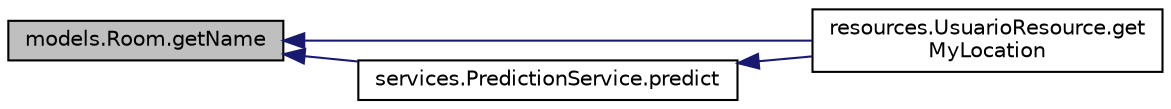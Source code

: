 digraph "models.Room.getName"
{
  edge [fontname="Helvetica",fontsize="10",labelfontname="Helvetica",labelfontsize="10"];
  node [fontname="Helvetica",fontsize="10",shape=record];
  rankdir="LR";
  Node11 [label="models.Room.getName",height=0.2,width=0.4,color="black", fillcolor="grey75", style="filled", fontcolor="black"];
  Node11 -> Node12 [dir="back",color="midnightblue",fontsize="10",style="solid",fontname="Helvetica"];
  Node12 [label="resources.UsuarioResource.get\lMyLocation",height=0.2,width=0.4,color="black", fillcolor="white", style="filled",URL="$classresources_1_1_usuario_resource.html#abb4d2cd5e8c87d1bfe9216a8836be338"];
  Node11 -> Node13 [dir="back",color="midnightblue",fontsize="10",style="solid",fontname="Helvetica"];
  Node13 [label="services.PredictionService.predict",height=0.2,width=0.4,color="black", fillcolor="white", style="filled",URL="$classservices_1_1_prediction_service.html#a831f8f8591c7c57ff3a2ad10e623449b"];
  Node13 -> Node12 [dir="back",color="midnightblue",fontsize="10",style="solid",fontname="Helvetica"];
}
